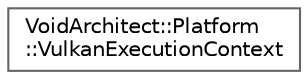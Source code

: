 digraph "Graphical Class Hierarchy"
{
 // LATEX_PDF_SIZE
  bgcolor="transparent";
  edge [fontname=Helvetica,fontsize=10,labelfontname=Helvetica,labelfontsize=10];
  node [fontname=Helvetica,fontsize=10,shape=box,height=0.2,width=0.4];
  rankdir="LR";
  Node0 [id="Node000000",label="VoidArchitect::Platform\l::VulkanExecutionContext",height=0.2,width=0.4,color="grey40", fillcolor="white", style="filled",URL="$class_void_architect_1_1_platform_1_1_vulkan_execution_context.html",tooltip=" "];
}
